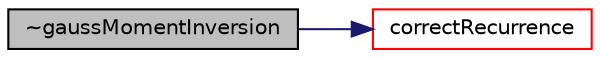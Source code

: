 digraph "~gaussMomentInversion"
{
  bgcolor="transparent";
  edge [fontname="Helvetica",fontsize="10",labelfontname="Helvetica",labelfontsize="10"];
  node [fontname="Helvetica",fontsize="10",shape=record];
  rankdir="LR";
  Node1 [label="~gaussMomentInversion",height=0.2,width=0.4,color="black", fillcolor="grey75", style="filled", fontcolor="black"];
  Node1 -> Node2 [color="midnightblue",fontsize="10",style="solid",fontname="Helvetica"];
  Node2 [label="correctRecurrence",height=0.2,width=0.4,color="red",URL="$a00030.html#adb8044c0e431e0fe1005a4395fff5478",tooltip="Modify the recurrence relation for fixed-point quadrature. "];
}
